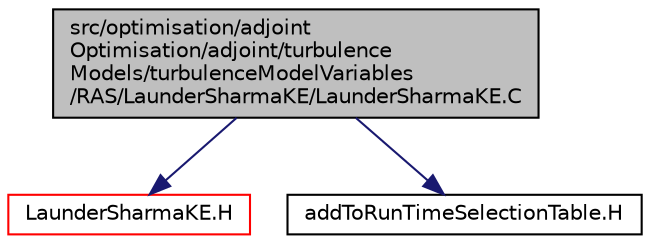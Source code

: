 digraph "src/optimisation/adjointOptimisation/adjoint/turbulenceModels/turbulenceModelVariables/RAS/LaunderSharmaKE/LaunderSharmaKE.C"
{
  bgcolor="transparent";
  edge [fontname="Helvetica",fontsize="10",labelfontname="Helvetica",labelfontsize="10"];
  node [fontname="Helvetica",fontsize="10",shape=record];
  Node1 [label="src/optimisation/adjoint\lOptimisation/adjoint/turbulence\lModels/turbulenceModelVariables\l/RAS/LaunderSharmaKE/LaunderSharmaKE.C",height=0.2,width=0.4,color="black", fillcolor="grey75", style="filled" fontcolor="black"];
  Node1 -> Node2 [color="midnightblue",fontsize="10",style="solid",fontname="Helvetica"];
  Node2 [label="LaunderSharmaKE.H",height=0.2,width=0.4,color="red",URL="$optimisation_2adjointOptimisation_2adjoint_2turbulenceModels_2turbulenceModelVariables_2RAS_2Laud987583d55555304ef2f7d85a705e79a.html"];
  Node1 -> Node3 [color="midnightblue",fontsize="10",style="solid",fontname="Helvetica"];
  Node3 [label="addToRunTimeSelectionTable.H",height=0.2,width=0.4,color="black",URL="$addToRunTimeSelectionTable_8H.html",tooltip="Macros for easy insertion into run-time selection tables. "];
}
